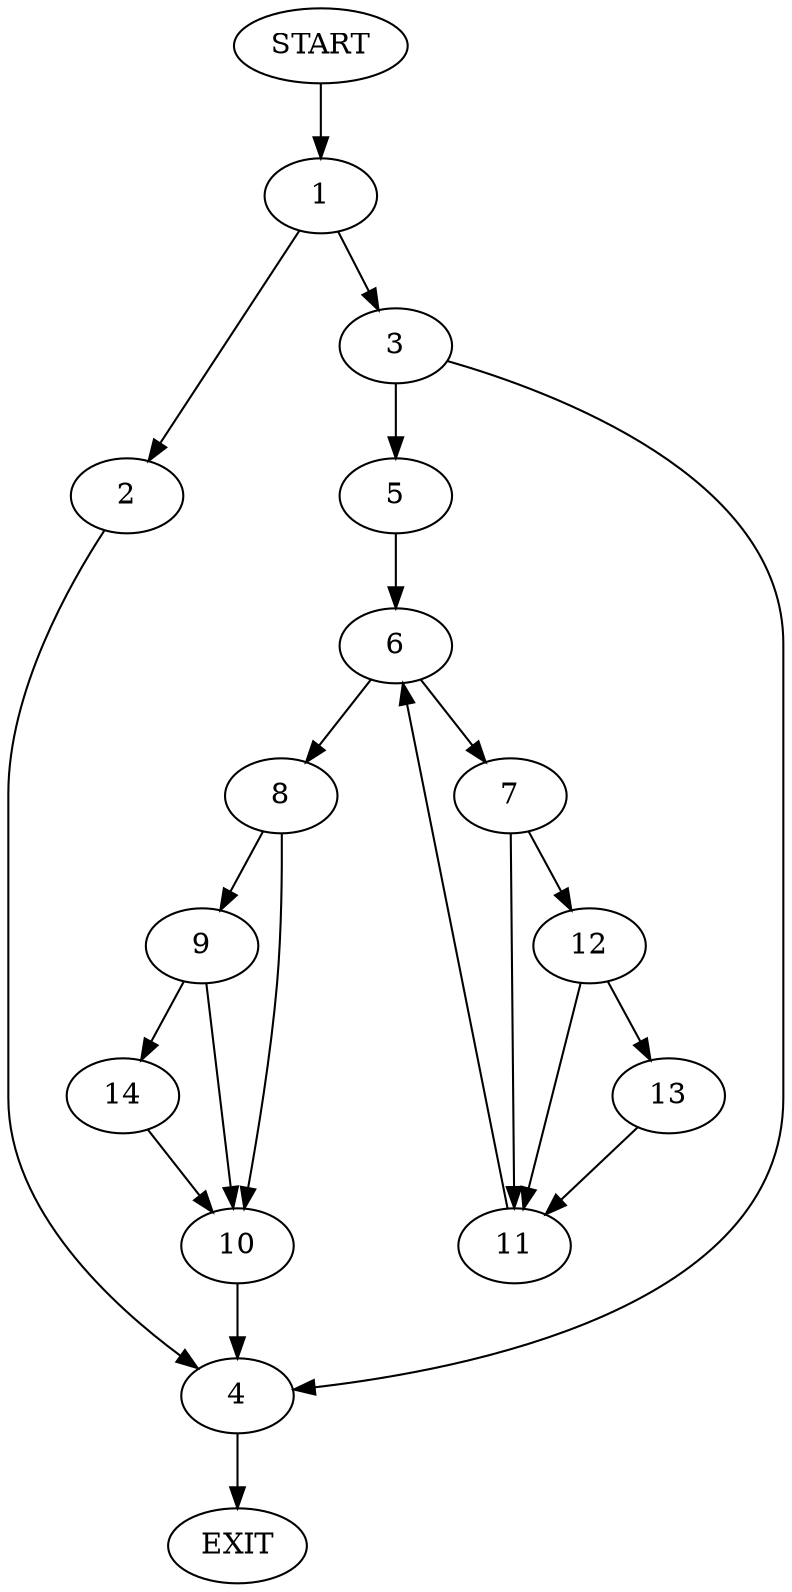 digraph {
0 [label="START"]
15 [label="EXIT"]
0 -> 1
1 -> 2
1 -> 3
3 -> 4
3 -> 5
2 -> 4
4 -> 15
5 -> 6
6 -> 7
6 -> 8
8 -> 9
8 -> 10
7 -> 11
7 -> 12
12 -> 11
12 -> 13
11 -> 6
13 -> 11
9 -> 14
9 -> 10
10 -> 4
14 -> 10
}
